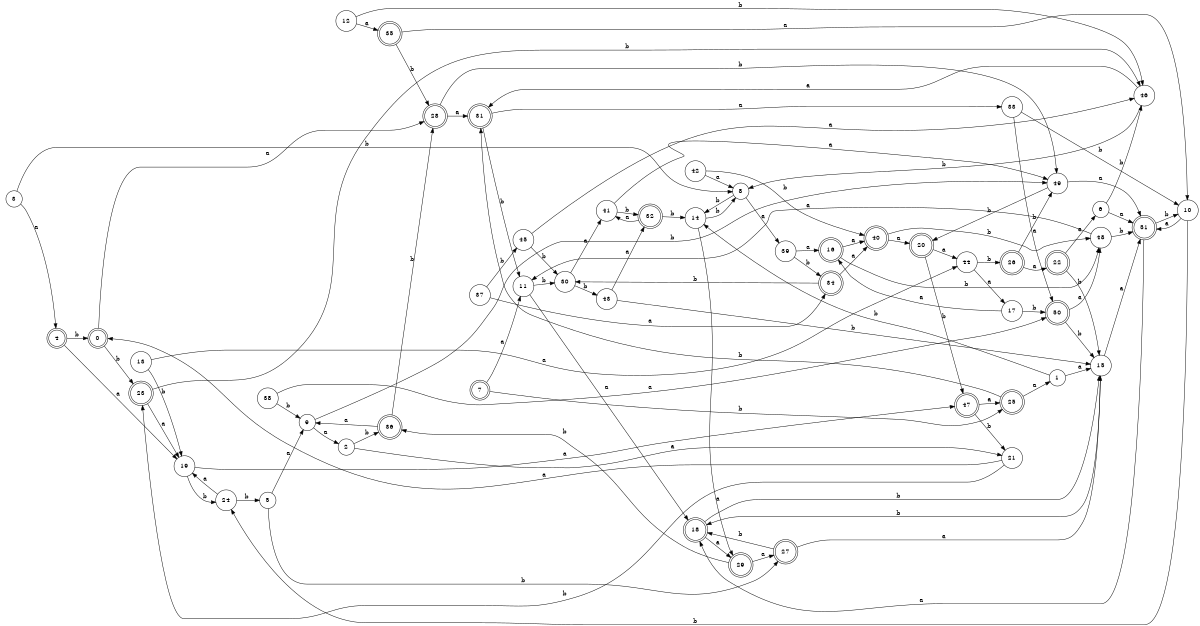 digraph n42_8 {
__start0 [label="" shape="none"];

rankdir=LR;
size="8,5";

s0 [style="rounded,filled", color="black", fillcolor="white" shape="doublecircle", label="0"];
s1 [style="filled", color="black", fillcolor="white" shape="circle", label="1"];
s2 [style="filled", color="black", fillcolor="white" shape="circle", label="2"];
s3 [style="filled", color="black", fillcolor="white" shape="circle", label="3"];
s4 [style="rounded,filled", color="black", fillcolor="white" shape="doublecircle", label="4"];
s5 [style="filled", color="black", fillcolor="white" shape="circle", label="5"];
s6 [style="filled", color="black", fillcolor="white" shape="circle", label="6"];
s7 [style="rounded,filled", color="black", fillcolor="white" shape="doublecircle", label="7"];
s8 [style="filled", color="black", fillcolor="white" shape="circle", label="8"];
s9 [style="filled", color="black", fillcolor="white" shape="circle", label="9"];
s10 [style="filled", color="black", fillcolor="white" shape="circle", label="10"];
s11 [style="filled", color="black", fillcolor="white" shape="circle", label="11"];
s12 [style="filled", color="black", fillcolor="white" shape="circle", label="12"];
s13 [style="filled", color="black", fillcolor="white" shape="circle", label="13"];
s14 [style="filled", color="black", fillcolor="white" shape="circle", label="14"];
s15 [style="filled", color="black", fillcolor="white" shape="circle", label="15"];
s16 [style="rounded,filled", color="black", fillcolor="white" shape="doublecircle", label="16"];
s17 [style="filled", color="black", fillcolor="white" shape="circle", label="17"];
s18 [style="rounded,filled", color="black", fillcolor="white" shape="doublecircle", label="18"];
s19 [style="filled", color="black", fillcolor="white" shape="circle", label="19"];
s20 [style="rounded,filled", color="black", fillcolor="white" shape="doublecircle", label="20"];
s21 [style="filled", color="black", fillcolor="white" shape="circle", label="21"];
s22 [style="rounded,filled", color="black", fillcolor="white" shape="doublecircle", label="22"];
s23 [style="rounded,filled", color="black", fillcolor="white" shape="doublecircle", label="23"];
s24 [style="filled", color="black", fillcolor="white" shape="circle", label="24"];
s25 [style="rounded,filled", color="black", fillcolor="white" shape="doublecircle", label="25"];
s26 [style="rounded,filled", color="black", fillcolor="white" shape="doublecircle", label="26"];
s27 [style="rounded,filled", color="black", fillcolor="white" shape="doublecircle", label="27"];
s28 [style="rounded,filled", color="black", fillcolor="white" shape="doublecircle", label="28"];
s29 [style="rounded,filled", color="black", fillcolor="white" shape="doublecircle", label="29"];
s30 [style="filled", color="black", fillcolor="white" shape="circle", label="30"];
s31 [style="rounded,filled", color="black", fillcolor="white" shape="doublecircle", label="31"];
s32 [style="rounded,filled", color="black", fillcolor="white" shape="doublecircle", label="32"];
s33 [style="filled", color="black", fillcolor="white" shape="circle", label="33"];
s34 [style="rounded,filled", color="black", fillcolor="white" shape="doublecircle", label="34"];
s35 [style="rounded,filled", color="black", fillcolor="white" shape="doublecircle", label="35"];
s36 [style="rounded,filled", color="black", fillcolor="white" shape="doublecircle", label="36"];
s37 [style="filled", color="black", fillcolor="white" shape="circle", label="37"];
s38 [style="filled", color="black", fillcolor="white" shape="circle", label="38"];
s39 [style="filled", color="black", fillcolor="white" shape="circle", label="39"];
s40 [style="rounded,filled", color="black", fillcolor="white" shape="doublecircle", label="40"];
s41 [style="filled", color="black", fillcolor="white" shape="circle", label="41"];
s42 [style="filled", color="black", fillcolor="white" shape="circle", label="42"];
s43 [style="filled", color="black", fillcolor="white" shape="circle", label="43"];
s44 [style="filled", color="black", fillcolor="white" shape="circle", label="44"];
s45 [style="filled", color="black", fillcolor="white" shape="circle", label="45"];
s46 [style="filled", color="black", fillcolor="white" shape="circle", label="46"];
s47 [style="rounded,filled", color="black", fillcolor="white" shape="doublecircle", label="47"];
s48 [style="filled", color="black", fillcolor="white" shape="circle", label="48"];
s49 [style="filled", color="black", fillcolor="white" shape="circle", label="49"];
s50 [style="rounded,filled", color="black", fillcolor="white" shape="doublecircle", label="50"];
s51 [style="rounded,filled", color="black", fillcolor="white" shape="doublecircle", label="51"];
s0 -> s28 [label="a"];
s0 -> s23 [label="b"];
s1 -> s15 [label="a"];
s1 -> s14 [label="b"];
s2 -> s21 [label="a"];
s2 -> s36 [label="b"];
s3 -> s4 [label="a"];
s3 -> s8 [label="b"];
s4 -> s19 [label="a"];
s4 -> s0 [label="b"];
s5 -> s9 [label="a"];
s5 -> s27 [label="b"];
s6 -> s51 [label="a"];
s6 -> s46 [label="b"];
s7 -> s11 [label="a"];
s7 -> s25 [label="b"];
s8 -> s39 [label="a"];
s8 -> s14 [label="b"];
s9 -> s2 [label="a"];
s9 -> s49 [label="b"];
s10 -> s51 [label="a"];
s10 -> s24 [label="b"];
s11 -> s18 [label="a"];
s11 -> s30 [label="b"];
s12 -> s35 [label="a"];
s12 -> s46 [label="b"];
s13 -> s44 [label="a"];
s13 -> s19 [label="b"];
s14 -> s29 [label="a"];
s14 -> s8 [label="b"];
s15 -> s51 [label="a"];
s15 -> s18 [label="b"];
s16 -> s40 [label="a"];
s16 -> s48 [label="b"];
s17 -> s16 [label="a"];
s17 -> s50 [label="b"];
s18 -> s29 [label="a"];
s18 -> s15 [label="b"];
s19 -> s47 [label="a"];
s19 -> s24 [label="b"];
s20 -> s44 [label="a"];
s20 -> s47 [label="b"];
s21 -> s0 [label="a"];
s21 -> s23 [label="b"];
s22 -> s6 [label="a"];
s22 -> s15 [label="b"];
s23 -> s19 [label="a"];
s23 -> s46 [label="b"];
s24 -> s19 [label="a"];
s24 -> s5 [label="b"];
s25 -> s1 [label="a"];
s25 -> s31 [label="b"];
s26 -> s22 [label="a"];
s26 -> s49 [label="b"];
s27 -> s15 [label="a"];
s27 -> s18 [label="b"];
s28 -> s31 [label="a"];
s28 -> s49 [label="b"];
s29 -> s27 [label="a"];
s29 -> s36 [label="b"];
s30 -> s41 [label="a"];
s30 -> s43 [label="b"];
s31 -> s33 [label="a"];
s31 -> s11 [label="b"];
s32 -> s41 [label="a"];
s32 -> s14 [label="b"];
s33 -> s50 [label="a"];
s33 -> s10 [label="b"];
s34 -> s40 [label="a"];
s34 -> s30 [label="b"];
s35 -> s10 [label="a"];
s35 -> s28 [label="b"];
s36 -> s9 [label="a"];
s36 -> s28 [label="b"];
s37 -> s34 [label="a"];
s37 -> s45 [label="b"];
s38 -> s50 [label="a"];
s38 -> s9 [label="b"];
s39 -> s16 [label="a"];
s39 -> s34 [label="b"];
s40 -> s20 [label="a"];
s40 -> s48 [label="b"];
s41 -> s49 [label="a"];
s41 -> s32 [label="b"];
s42 -> s8 [label="a"];
s42 -> s40 [label="b"];
s43 -> s32 [label="a"];
s43 -> s15 [label="b"];
s44 -> s17 [label="a"];
s44 -> s26 [label="b"];
s45 -> s46 [label="a"];
s45 -> s30 [label="b"];
s46 -> s31 [label="a"];
s46 -> s8 [label="b"];
s47 -> s25 [label="a"];
s47 -> s21 [label="b"];
s48 -> s11 [label="a"];
s48 -> s51 [label="b"];
s49 -> s51 [label="a"];
s49 -> s20 [label="b"];
s50 -> s48 [label="a"];
s50 -> s15 [label="b"];
s51 -> s18 [label="a"];
s51 -> s10 [label="b"];

}